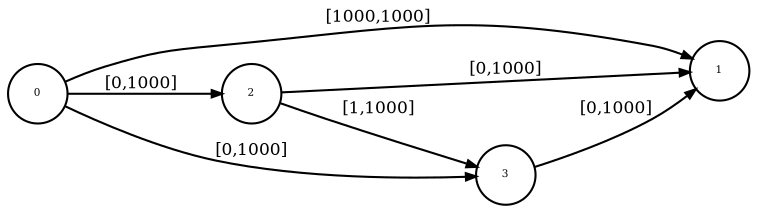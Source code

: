 digraph stnu {
	rankdir=LR;
	node [with=.2, height=.2, fontsize=5, shape=circle, style=filled, fillcolor=white];	2 -> 1 [fontsize=8, arrowsize= .5, label = "[0,1000]"];
	2 -> 3 [fontsize=8, arrowsize= .5, label = "[1,1000]"];
	3 -> 1 [fontsize=8, arrowsize= .5, label = "[0,1000]"];
	0 -> 1 [fontsize=8, arrowsize= .5, label = "[1000,1000]"];
	0 -> 2 [fontsize=8, arrowsize= .5, label = "[0,1000]"];
	0 -> 3 [fontsize=8, arrowsize= .5, label = "[0,1000]"];

}

